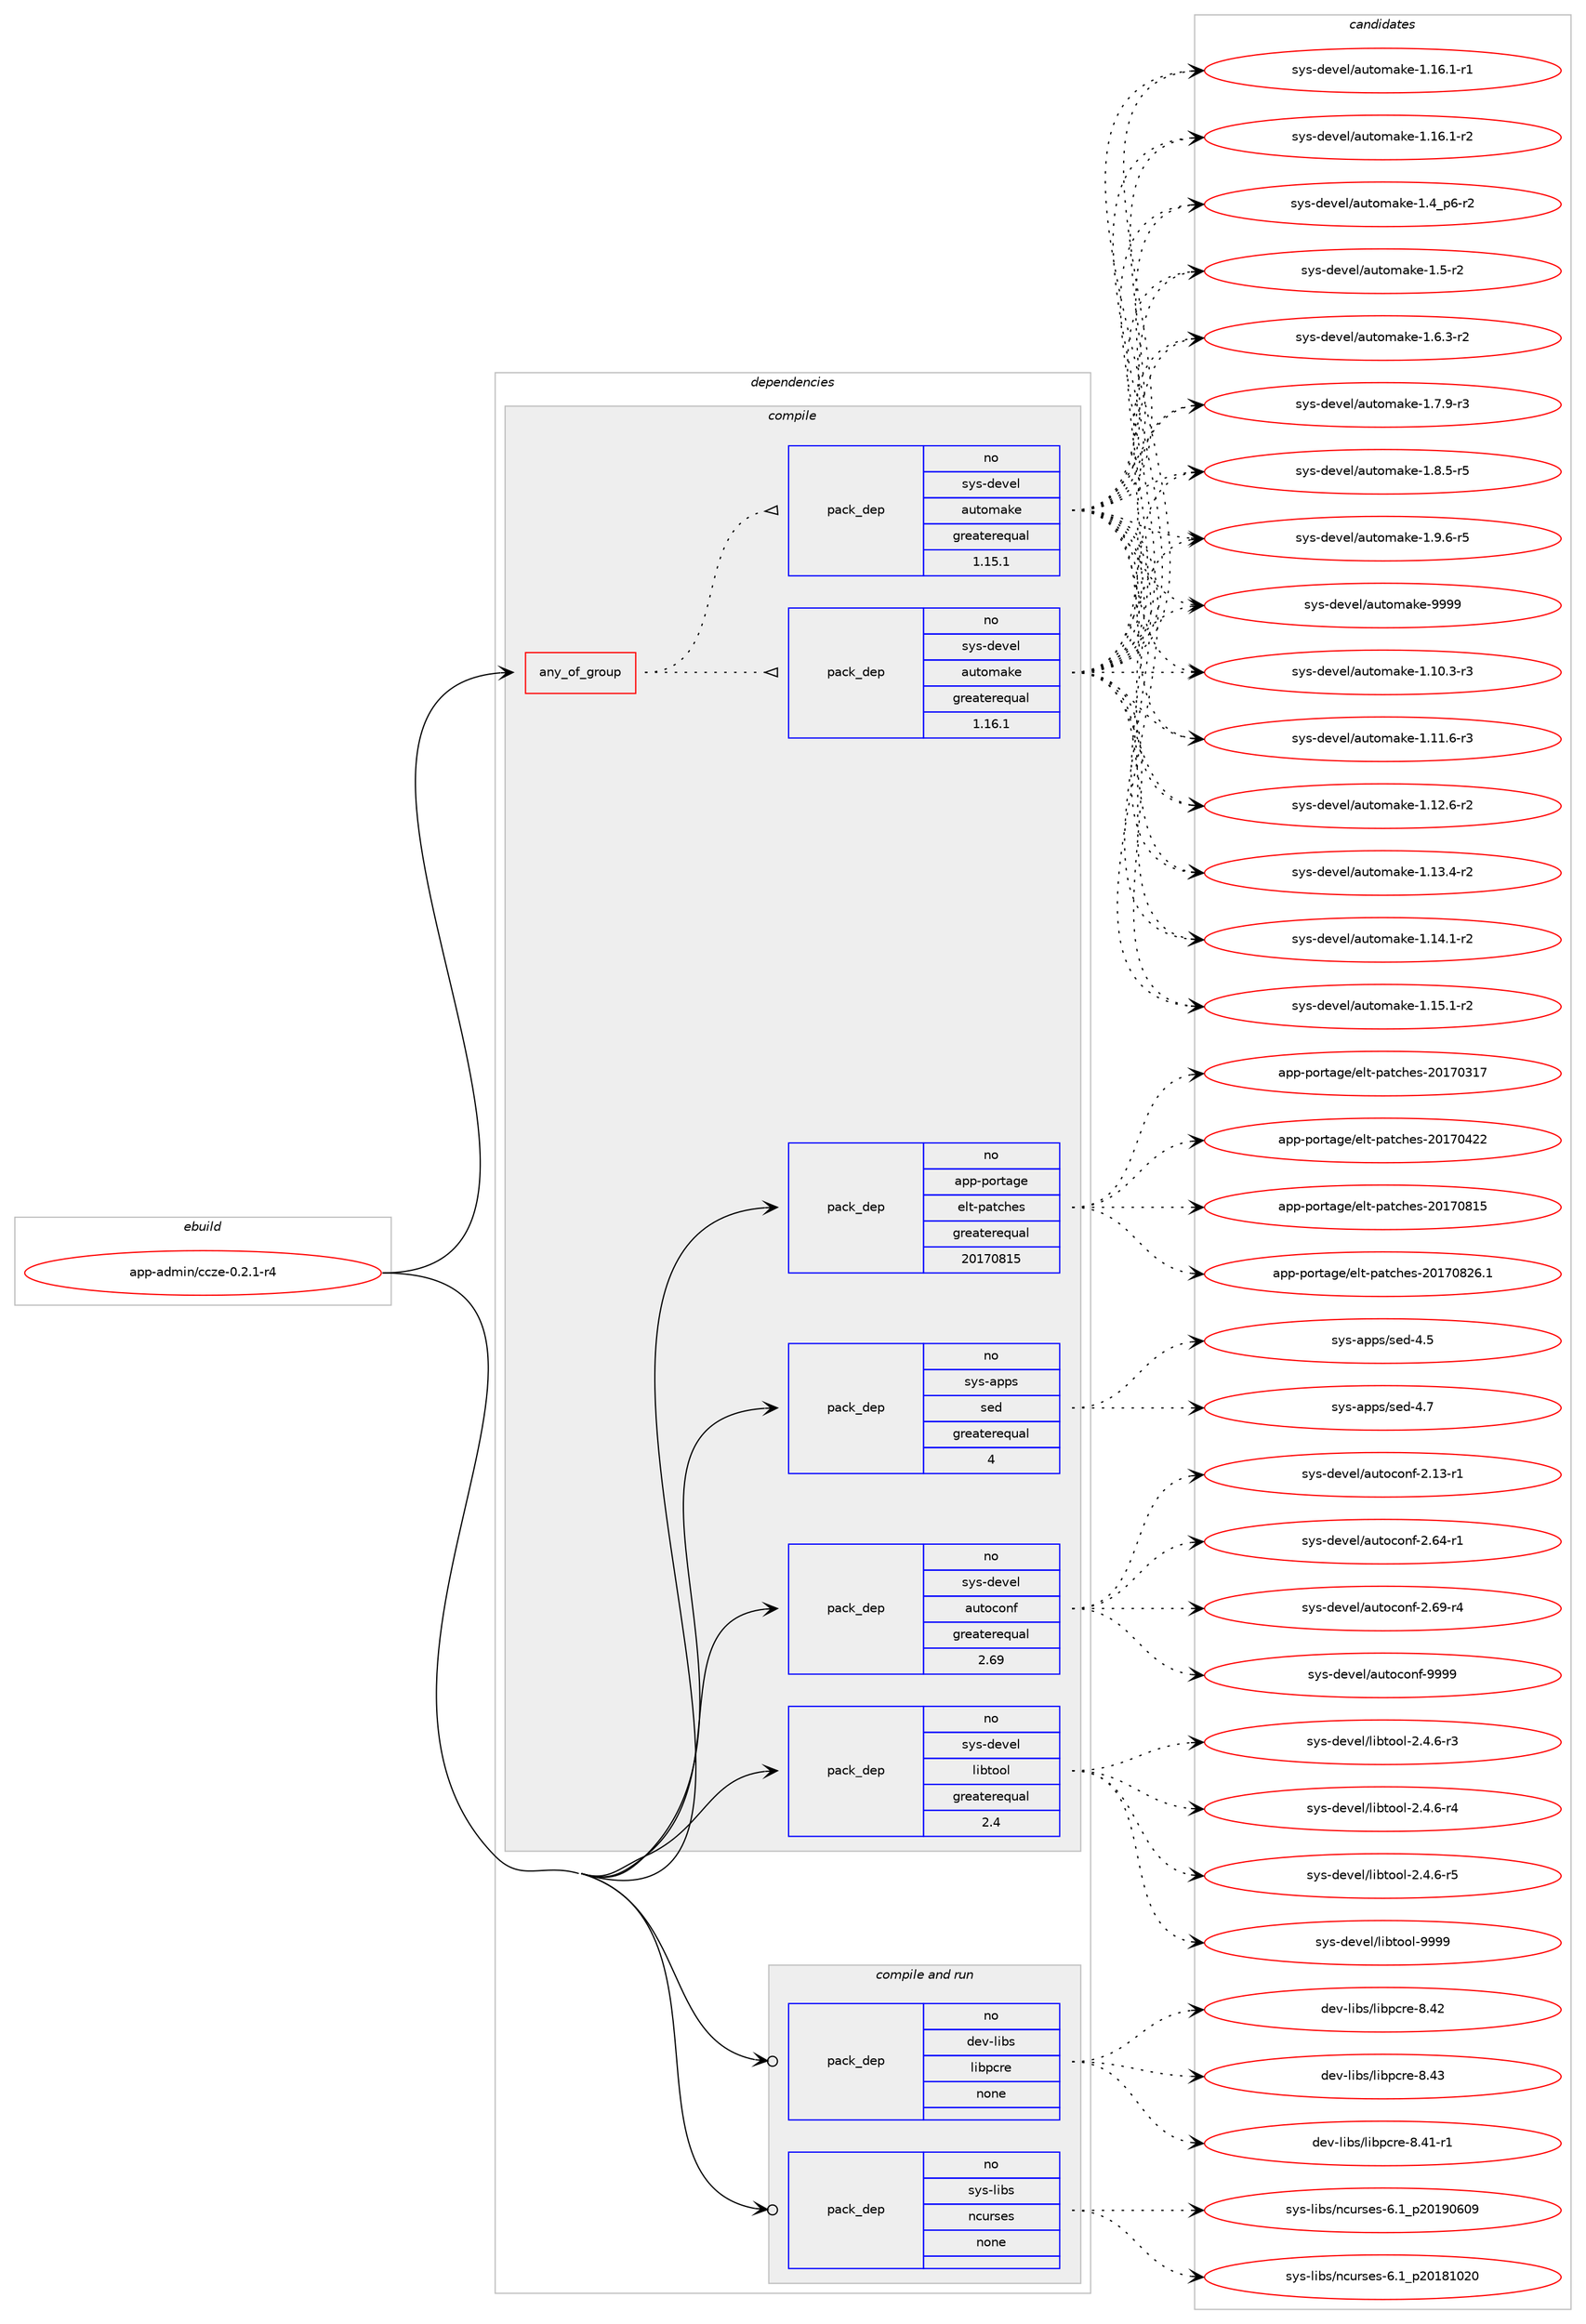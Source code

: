 digraph prolog {

# *************
# Graph options
# *************

newrank=true;
concentrate=true;
compound=true;
graph [rankdir=LR,fontname=Helvetica,fontsize=10,ranksep=1.5];#, ranksep=2.5, nodesep=0.2];
edge  [arrowhead=vee];
node  [fontname=Helvetica,fontsize=10];

# **********
# The ebuild
# **********

subgraph cluster_leftcol {
color=gray;
rank=same;
label=<<i>ebuild</i>>;
id [label="app-admin/ccze-0.2.1-r4", color=red, width=4, href="../app-admin/ccze-0.2.1-r4.svg"];
}

# ****************
# The dependencies
# ****************

subgraph cluster_midcol {
color=gray;
label=<<i>dependencies</i>>;
subgraph cluster_compile {
fillcolor="#eeeeee";
style=filled;
label=<<i>compile</i>>;
subgraph any8167 {
dependency465737 [label=<<TABLE BORDER="0" CELLBORDER="1" CELLSPACING="0" CELLPADDING="4"><TR><TD CELLPADDING="10">any_of_group</TD></TR></TABLE>>, shape=none, color=red];subgraph pack346541 {
dependency465738 [label=<<TABLE BORDER="0" CELLBORDER="1" CELLSPACING="0" CELLPADDING="4" WIDTH="220"><TR><TD ROWSPAN="6" CELLPADDING="30">pack_dep</TD></TR><TR><TD WIDTH="110">no</TD></TR><TR><TD>sys-devel</TD></TR><TR><TD>automake</TD></TR><TR><TD>greaterequal</TD></TR><TR><TD>1.16.1</TD></TR></TABLE>>, shape=none, color=blue];
}
dependency465737:e -> dependency465738:w [weight=20,style="dotted",arrowhead="oinv"];
subgraph pack346542 {
dependency465739 [label=<<TABLE BORDER="0" CELLBORDER="1" CELLSPACING="0" CELLPADDING="4" WIDTH="220"><TR><TD ROWSPAN="6" CELLPADDING="30">pack_dep</TD></TR><TR><TD WIDTH="110">no</TD></TR><TR><TD>sys-devel</TD></TR><TR><TD>automake</TD></TR><TR><TD>greaterequal</TD></TR><TR><TD>1.15.1</TD></TR></TABLE>>, shape=none, color=blue];
}
dependency465737:e -> dependency465739:w [weight=20,style="dotted",arrowhead="oinv"];
}
id:e -> dependency465737:w [weight=20,style="solid",arrowhead="vee"];
subgraph pack346543 {
dependency465740 [label=<<TABLE BORDER="0" CELLBORDER="1" CELLSPACING="0" CELLPADDING="4" WIDTH="220"><TR><TD ROWSPAN="6" CELLPADDING="30">pack_dep</TD></TR><TR><TD WIDTH="110">no</TD></TR><TR><TD>app-portage</TD></TR><TR><TD>elt-patches</TD></TR><TR><TD>greaterequal</TD></TR><TR><TD>20170815</TD></TR></TABLE>>, shape=none, color=blue];
}
id:e -> dependency465740:w [weight=20,style="solid",arrowhead="vee"];
subgraph pack346544 {
dependency465741 [label=<<TABLE BORDER="0" CELLBORDER="1" CELLSPACING="0" CELLPADDING="4" WIDTH="220"><TR><TD ROWSPAN="6" CELLPADDING="30">pack_dep</TD></TR><TR><TD WIDTH="110">no</TD></TR><TR><TD>sys-apps</TD></TR><TR><TD>sed</TD></TR><TR><TD>greaterequal</TD></TR><TR><TD>4</TD></TR></TABLE>>, shape=none, color=blue];
}
id:e -> dependency465741:w [weight=20,style="solid",arrowhead="vee"];
subgraph pack346545 {
dependency465742 [label=<<TABLE BORDER="0" CELLBORDER="1" CELLSPACING="0" CELLPADDING="4" WIDTH="220"><TR><TD ROWSPAN="6" CELLPADDING="30">pack_dep</TD></TR><TR><TD WIDTH="110">no</TD></TR><TR><TD>sys-devel</TD></TR><TR><TD>autoconf</TD></TR><TR><TD>greaterequal</TD></TR><TR><TD>2.69</TD></TR></TABLE>>, shape=none, color=blue];
}
id:e -> dependency465742:w [weight=20,style="solid",arrowhead="vee"];
subgraph pack346546 {
dependency465743 [label=<<TABLE BORDER="0" CELLBORDER="1" CELLSPACING="0" CELLPADDING="4" WIDTH="220"><TR><TD ROWSPAN="6" CELLPADDING="30">pack_dep</TD></TR><TR><TD WIDTH="110">no</TD></TR><TR><TD>sys-devel</TD></TR><TR><TD>libtool</TD></TR><TR><TD>greaterequal</TD></TR><TR><TD>2.4</TD></TR></TABLE>>, shape=none, color=blue];
}
id:e -> dependency465743:w [weight=20,style="solid",arrowhead="vee"];
}
subgraph cluster_compileandrun {
fillcolor="#eeeeee";
style=filled;
label=<<i>compile and run</i>>;
subgraph pack346547 {
dependency465744 [label=<<TABLE BORDER="0" CELLBORDER="1" CELLSPACING="0" CELLPADDING="4" WIDTH="220"><TR><TD ROWSPAN="6" CELLPADDING="30">pack_dep</TD></TR><TR><TD WIDTH="110">no</TD></TR><TR><TD>dev-libs</TD></TR><TR><TD>libpcre</TD></TR><TR><TD>none</TD></TR><TR><TD></TD></TR></TABLE>>, shape=none, color=blue];
}
id:e -> dependency465744:w [weight=20,style="solid",arrowhead="odotvee"];
subgraph pack346548 {
dependency465745 [label=<<TABLE BORDER="0" CELLBORDER="1" CELLSPACING="0" CELLPADDING="4" WIDTH="220"><TR><TD ROWSPAN="6" CELLPADDING="30">pack_dep</TD></TR><TR><TD WIDTH="110">no</TD></TR><TR><TD>sys-libs</TD></TR><TR><TD>ncurses</TD></TR><TR><TD>none</TD></TR><TR><TD></TD></TR></TABLE>>, shape=none, color=blue];
}
id:e -> dependency465745:w [weight=20,style="solid",arrowhead="odotvee"];
}
subgraph cluster_run {
fillcolor="#eeeeee";
style=filled;
label=<<i>run</i>>;
}
}

# **************
# The candidates
# **************

subgraph cluster_choices {
rank=same;
color=gray;
label=<<i>candidates</i>>;

subgraph choice346541 {
color=black;
nodesep=1;
choice11512111545100101118101108479711711611110997107101454946494846514511451 [label="sys-devel/automake-1.10.3-r3", color=red, width=4,href="../sys-devel/automake-1.10.3-r3.svg"];
choice11512111545100101118101108479711711611110997107101454946494946544511451 [label="sys-devel/automake-1.11.6-r3", color=red, width=4,href="../sys-devel/automake-1.11.6-r3.svg"];
choice11512111545100101118101108479711711611110997107101454946495046544511450 [label="sys-devel/automake-1.12.6-r2", color=red, width=4,href="../sys-devel/automake-1.12.6-r2.svg"];
choice11512111545100101118101108479711711611110997107101454946495146524511450 [label="sys-devel/automake-1.13.4-r2", color=red, width=4,href="../sys-devel/automake-1.13.4-r2.svg"];
choice11512111545100101118101108479711711611110997107101454946495246494511450 [label="sys-devel/automake-1.14.1-r2", color=red, width=4,href="../sys-devel/automake-1.14.1-r2.svg"];
choice11512111545100101118101108479711711611110997107101454946495346494511450 [label="sys-devel/automake-1.15.1-r2", color=red, width=4,href="../sys-devel/automake-1.15.1-r2.svg"];
choice11512111545100101118101108479711711611110997107101454946495446494511449 [label="sys-devel/automake-1.16.1-r1", color=red, width=4,href="../sys-devel/automake-1.16.1-r1.svg"];
choice11512111545100101118101108479711711611110997107101454946495446494511450 [label="sys-devel/automake-1.16.1-r2", color=red, width=4,href="../sys-devel/automake-1.16.1-r2.svg"];
choice115121115451001011181011084797117116111109971071014549465295112544511450 [label="sys-devel/automake-1.4_p6-r2", color=red, width=4,href="../sys-devel/automake-1.4_p6-r2.svg"];
choice11512111545100101118101108479711711611110997107101454946534511450 [label="sys-devel/automake-1.5-r2", color=red, width=4,href="../sys-devel/automake-1.5-r2.svg"];
choice115121115451001011181011084797117116111109971071014549465446514511450 [label="sys-devel/automake-1.6.3-r2", color=red, width=4,href="../sys-devel/automake-1.6.3-r2.svg"];
choice115121115451001011181011084797117116111109971071014549465546574511451 [label="sys-devel/automake-1.7.9-r3", color=red, width=4,href="../sys-devel/automake-1.7.9-r3.svg"];
choice115121115451001011181011084797117116111109971071014549465646534511453 [label="sys-devel/automake-1.8.5-r5", color=red, width=4,href="../sys-devel/automake-1.8.5-r5.svg"];
choice115121115451001011181011084797117116111109971071014549465746544511453 [label="sys-devel/automake-1.9.6-r5", color=red, width=4,href="../sys-devel/automake-1.9.6-r5.svg"];
choice115121115451001011181011084797117116111109971071014557575757 [label="sys-devel/automake-9999", color=red, width=4,href="../sys-devel/automake-9999.svg"];
dependency465738:e -> choice11512111545100101118101108479711711611110997107101454946494846514511451:w [style=dotted,weight="100"];
dependency465738:e -> choice11512111545100101118101108479711711611110997107101454946494946544511451:w [style=dotted,weight="100"];
dependency465738:e -> choice11512111545100101118101108479711711611110997107101454946495046544511450:w [style=dotted,weight="100"];
dependency465738:e -> choice11512111545100101118101108479711711611110997107101454946495146524511450:w [style=dotted,weight="100"];
dependency465738:e -> choice11512111545100101118101108479711711611110997107101454946495246494511450:w [style=dotted,weight="100"];
dependency465738:e -> choice11512111545100101118101108479711711611110997107101454946495346494511450:w [style=dotted,weight="100"];
dependency465738:e -> choice11512111545100101118101108479711711611110997107101454946495446494511449:w [style=dotted,weight="100"];
dependency465738:e -> choice11512111545100101118101108479711711611110997107101454946495446494511450:w [style=dotted,weight="100"];
dependency465738:e -> choice115121115451001011181011084797117116111109971071014549465295112544511450:w [style=dotted,weight="100"];
dependency465738:e -> choice11512111545100101118101108479711711611110997107101454946534511450:w [style=dotted,weight="100"];
dependency465738:e -> choice115121115451001011181011084797117116111109971071014549465446514511450:w [style=dotted,weight="100"];
dependency465738:e -> choice115121115451001011181011084797117116111109971071014549465546574511451:w [style=dotted,weight="100"];
dependency465738:e -> choice115121115451001011181011084797117116111109971071014549465646534511453:w [style=dotted,weight="100"];
dependency465738:e -> choice115121115451001011181011084797117116111109971071014549465746544511453:w [style=dotted,weight="100"];
dependency465738:e -> choice115121115451001011181011084797117116111109971071014557575757:w [style=dotted,weight="100"];
}
subgraph choice346542 {
color=black;
nodesep=1;
choice11512111545100101118101108479711711611110997107101454946494846514511451 [label="sys-devel/automake-1.10.3-r3", color=red, width=4,href="../sys-devel/automake-1.10.3-r3.svg"];
choice11512111545100101118101108479711711611110997107101454946494946544511451 [label="sys-devel/automake-1.11.6-r3", color=red, width=4,href="../sys-devel/automake-1.11.6-r3.svg"];
choice11512111545100101118101108479711711611110997107101454946495046544511450 [label="sys-devel/automake-1.12.6-r2", color=red, width=4,href="../sys-devel/automake-1.12.6-r2.svg"];
choice11512111545100101118101108479711711611110997107101454946495146524511450 [label="sys-devel/automake-1.13.4-r2", color=red, width=4,href="../sys-devel/automake-1.13.4-r2.svg"];
choice11512111545100101118101108479711711611110997107101454946495246494511450 [label="sys-devel/automake-1.14.1-r2", color=red, width=4,href="../sys-devel/automake-1.14.1-r2.svg"];
choice11512111545100101118101108479711711611110997107101454946495346494511450 [label="sys-devel/automake-1.15.1-r2", color=red, width=4,href="../sys-devel/automake-1.15.1-r2.svg"];
choice11512111545100101118101108479711711611110997107101454946495446494511449 [label="sys-devel/automake-1.16.1-r1", color=red, width=4,href="../sys-devel/automake-1.16.1-r1.svg"];
choice11512111545100101118101108479711711611110997107101454946495446494511450 [label="sys-devel/automake-1.16.1-r2", color=red, width=4,href="../sys-devel/automake-1.16.1-r2.svg"];
choice115121115451001011181011084797117116111109971071014549465295112544511450 [label="sys-devel/automake-1.4_p6-r2", color=red, width=4,href="../sys-devel/automake-1.4_p6-r2.svg"];
choice11512111545100101118101108479711711611110997107101454946534511450 [label="sys-devel/automake-1.5-r2", color=red, width=4,href="../sys-devel/automake-1.5-r2.svg"];
choice115121115451001011181011084797117116111109971071014549465446514511450 [label="sys-devel/automake-1.6.3-r2", color=red, width=4,href="../sys-devel/automake-1.6.3-r2.svg"];
choice115121115451001011181011084797117116111109971071014549465546574511451 [label="sys-devel/automake-1.7.9-r3", color=red, width=4,href="../sys-devel/automake-1.7.9-r3.svg"];
choice115121115451001011181011084797117116111109971071014549465646534511453 [label="sys-devel/automake-1.8.5-r5", color=red, width=4,href="../sys-devel/automake-1.8.5-r5.svg"];
choice115121115451001011181011084797117116111109971071014549465746544511453 [label="sys-devel/automake-1.9.6-r5", color=red, width=4,href="../sys-devel/automake-1.9.6-r5.svg"];
choice115121115451001011181011084797117116111109971071014557575757 [label="sys-devel/automake-9999", color=red, width=4,href="../sys-devel/automake-9999.svg"];
dependency465739:e -> choice11512111545100101118101108479711711611110997107101454946494846514511451:w [style=dotted,weight="100"];
dependency465739:e -> choice11512111545100101118101108479711711611110997107101454946494946544511451:w [style=dotted,weight="100"];
dependency465739:e -> choice11512111545100101118101108479711711611110997107101454946495046544511450:w [style=dotted,weight="100"];
dependency465739:e -> choice11512111545100101118101108479711711611110997107101454946495146524511450:w [style=dotted,weight="100"];
dependency465739:e -> choice11512111545100101118101108479711711611110997107101454946495246494511450:w [style=dotted,weight="100"];
dependency465739:e -> choice11512111545100101118101108479711711611110997107101454946495346494511450:w [style=dotted,weight="100"];
dependency465739:e -> choice11512111545100101118101108479711711611110997107101454946495446494511449:w [style=dotted,weight="100"];
dependency465739:e -> choice11512111545100101118101108479711711611110997107101454946495446494511450:w [style=dotted,weight="100"];
dependency465739:e -> choice115121115451001011181011084797117116111109971071014549465295112544511450:w [style=dotted,weight="100"];
dependency465739:e -> choice11512111545100101118101108479711711611110997107101454946534511450:w [style=dotted,weight="100"];
dependency465739:e -> choice115121115451001011181011084797117116111109971071014549465446514511450:w [style=dotted,weight="100"];
dependency465739:e -> choice115121115451001011181011084797117116111109971071014549465546574511451:w [style=dotted,weight="100"];
dependency465739:e -> choice115121115451001011181011084797117116111109971071014549465646534511453:w [style=dotted,weight="100"];
dependency465739:e -> choice115121115451001011181011084797117116111109971071014549465746544511453:w [style=dotted,weight="100"];
dependency465739:e -> choice115121115451001011181011084797117116111109971071014557575757:w [style=dotted,weight="100"];
}
subgraph choice346543 {
color=black;
nodesep=1;
choice97112112451121111141169710310147101108116451129711699104101115455048495548514955 [label="app-portage/elt-patches-20170317", color=red, width=4,href="../app-portage/elt-patches-20170317.svg"];
choice97112112451121111141169710310147101108116451129711699104101115455048495548525050 [label="app-portage/elt-patches-20170422", color=red, width=4,href="../app-portage/elt-patches-20170422.svg"];
choice97112112451121111141169710310147101108116451129711699104101115455048495548564953 [label="app-portage/elt-patches-20170815", color=red, width=4,href="../app-portage/elt-patches-20170815.svg"];
choice971121124511211111411697103101471011081164511297116991041011154550484955485650544649 [label="app-portage/elt-patches-20170826.1", color=red, width=4,href="../app-portage/elt-patches-20170826.1.svg"];
dependency465740:e -> choice97112112451121111141169710310147101108116451129711699104101115455048495548514955:w [style=dotted,weight="100"];
dependency465740:e -> choice97112112451121111141169710310147101108116451129711699104101115455048495548525050:w [style=dotted,weight="100"];
dependency465740:e -> choice97112112451121111141169710310147101108116451129711699104101115455048495548564953:w [style=dotted,weight="100"];
dependency465740:e -> choice971121124511211111411697103101471011081164511297116991041011154550484955485650544649:w [style=dotted,weight="100"];
}
subgraph choice346544 {
color=black;
nodesep=1;
choice11512111545971121121154711510110045524653 [label="sys-apps/sed-4.5", color=red, width=4,href="../sys-apps/sed-4.5.svg"];
choice11512111545971121121154711510110045524655 [label="sys-apps/sed-4.7", color=red, width=4,href="../sys-apps/sed-4.7.svg"];
dependency465741:e -> choice11512111545971121121154711510110045524653:w [style=dotted,weight="100"];
dependency465741:e -> choice11512111545971121121154711510110045524655:w [style=dotted,weight="100"];
}
subgraph choice346545 {
color=black;
nodesep=1;
choice1151211154510010111810110847971171161119911111010245504649514511449 [label="sys-devel/autoconf-2.13-r1", color=red, width=4,href="../sys-devel/autoconf-2.13-r1.svg"];
choice1151211154510010111810110847971171161119911111010245504654524511449 [label="sys-devel/autoconf-2.64-r1", color=red, width=4,href="../sys-devel/autoconf-2.64-r1.svg"];
choice1151211154510010111810110847971171161119911111010245504654574511452 [label="sys-devel/autoconf-2.69-r4", color=red, width=4,href="../sys-devel/autoconf-2.69-r4.svg"];
choice115121115451001011181011084797117116111991111101024557575757 [label="sys-devel/autoconf-9999", color=red, width=4,href="../sys-devel/autoconf-9999.svg"];
dependency465742:e -> choice1151211154510010111810110847971171161119911111010245504649514511449:w [style=dotted,weight="100"];
dependency465742:e -> choice1151211154510010111810110847971171161119911111010245504654524511449:w [style=dotted,weight="100"];
dependency465742:e -> choice1151211154510010111810110847971171161119911111010245504654574511452:w [style=dotted,weight="100"];
dependency465742:e -> choice115121115451001011181011084797117116111991111101024557575757:w [style=dotted,weight="100"];
}
subgraph choice346546 {
color=black;
nodesep=1;
choice1151211154510010111810110847108105981161111111084550465246544511451 [label="sys-devel/libtool-2.4.6-r3", color=red, width=4,href="../sys-devel/libtool-2.4.6-r3.svg"];
choice1151211154510010111810110847108105981161111111084550465246544511452 [label="sys-devel/libtool-2.4.6-r4", color=red, width=4,href="../sys-devel/libtool-2.4.6-r4.svg"];
choice1151211154510010111810110847108105981161111111084550465246544511453 [label="sys-devel/libtool-2.4.6-r5", color=red, width=4,href="../sys-devel/libtool-2.4.6-r5.svg"];
choice1151211154510010111810110847108105981161111111084557575757 [label="sys-devel/libtool-9999", color=red, width=4,href="../sys-devel/libtool-9999.svg"];
dependency465743:e -> choice1151211154510010111810110847108105981161111111084550465246544511451:w [style=dotted,weight="100"];
dependency465743:e -> choice1151211154510010111810110847108105981161111111084550465246544511452:w [style=dotted,weight="100"];
dependency465743:e -> choice1151211154510010111810110847108105981161111111084550465246544511453:w [style=dotted,weight="100"];
dependency465743:e -> choice1151211154510010111810110847108105981161111111084557575757:w [style=dotted,weight="100"];
}
subgraph choice346547 {
color=black;
nodesep=1;
choice100101118451081059811547108105981129911410145564652494511449 [label="dev-libs/libpcre-8.41-r1", color=red, width=4,href="../dev-libs/libpcre-8.41-r1.svg"];
choice10010111845108105981154710810598112991141014556465250 [label="dev-libs/libpcre-8.42", color=red, width=4,href="../dev-libs/libpcre-8.42.svg"];
choice10010111845108105981154710810598112991141014556465251 [label="dev-libs/libpcre-8.43", color=red, width=4,href="../dev-libs/libpcre-8.43.svg"];
dependency465744:e -> choice100101118451081059811547108105981129911410145564652494511449:w [style=dotted,weight="100"];
dependency465744:e -> choice10010111845108105981154710810598112991141014556465250:w [style=dotted,weight="100"];
dependency465744:e -> choice10010111845108105981154710810598112991141014556465251:w [style=dotted,weight="100"];
}
subgraph choice346548 {
color=black;
nodesep=1;
choice1151211154510810598115471109911711411510111545544649951125048495649485048 [label="sys-libs/ncurses-6.1_p20181020", color=red, width=4,href="../sys-libs/ncurses-6.1_p20181020.svg"];
choice1151211154510810598115471109911711411510111545544649951125048495748544857 [label="sys-libs/ncurses-6.1_p20190609", color=red, width=4,href="../sys-libs/ncurses-6.1_p20190609.svg"];
dependency465745:e -> choice1151211154510810598115471109911711411510111545544649951125048495649485048:w [style=dotted,weight="100"];
dependency465745:e -> choice1151211154510810598115471109911711411510111545544649951125048495748544857:w [style=dotted,weight="100"];
}
}

}
